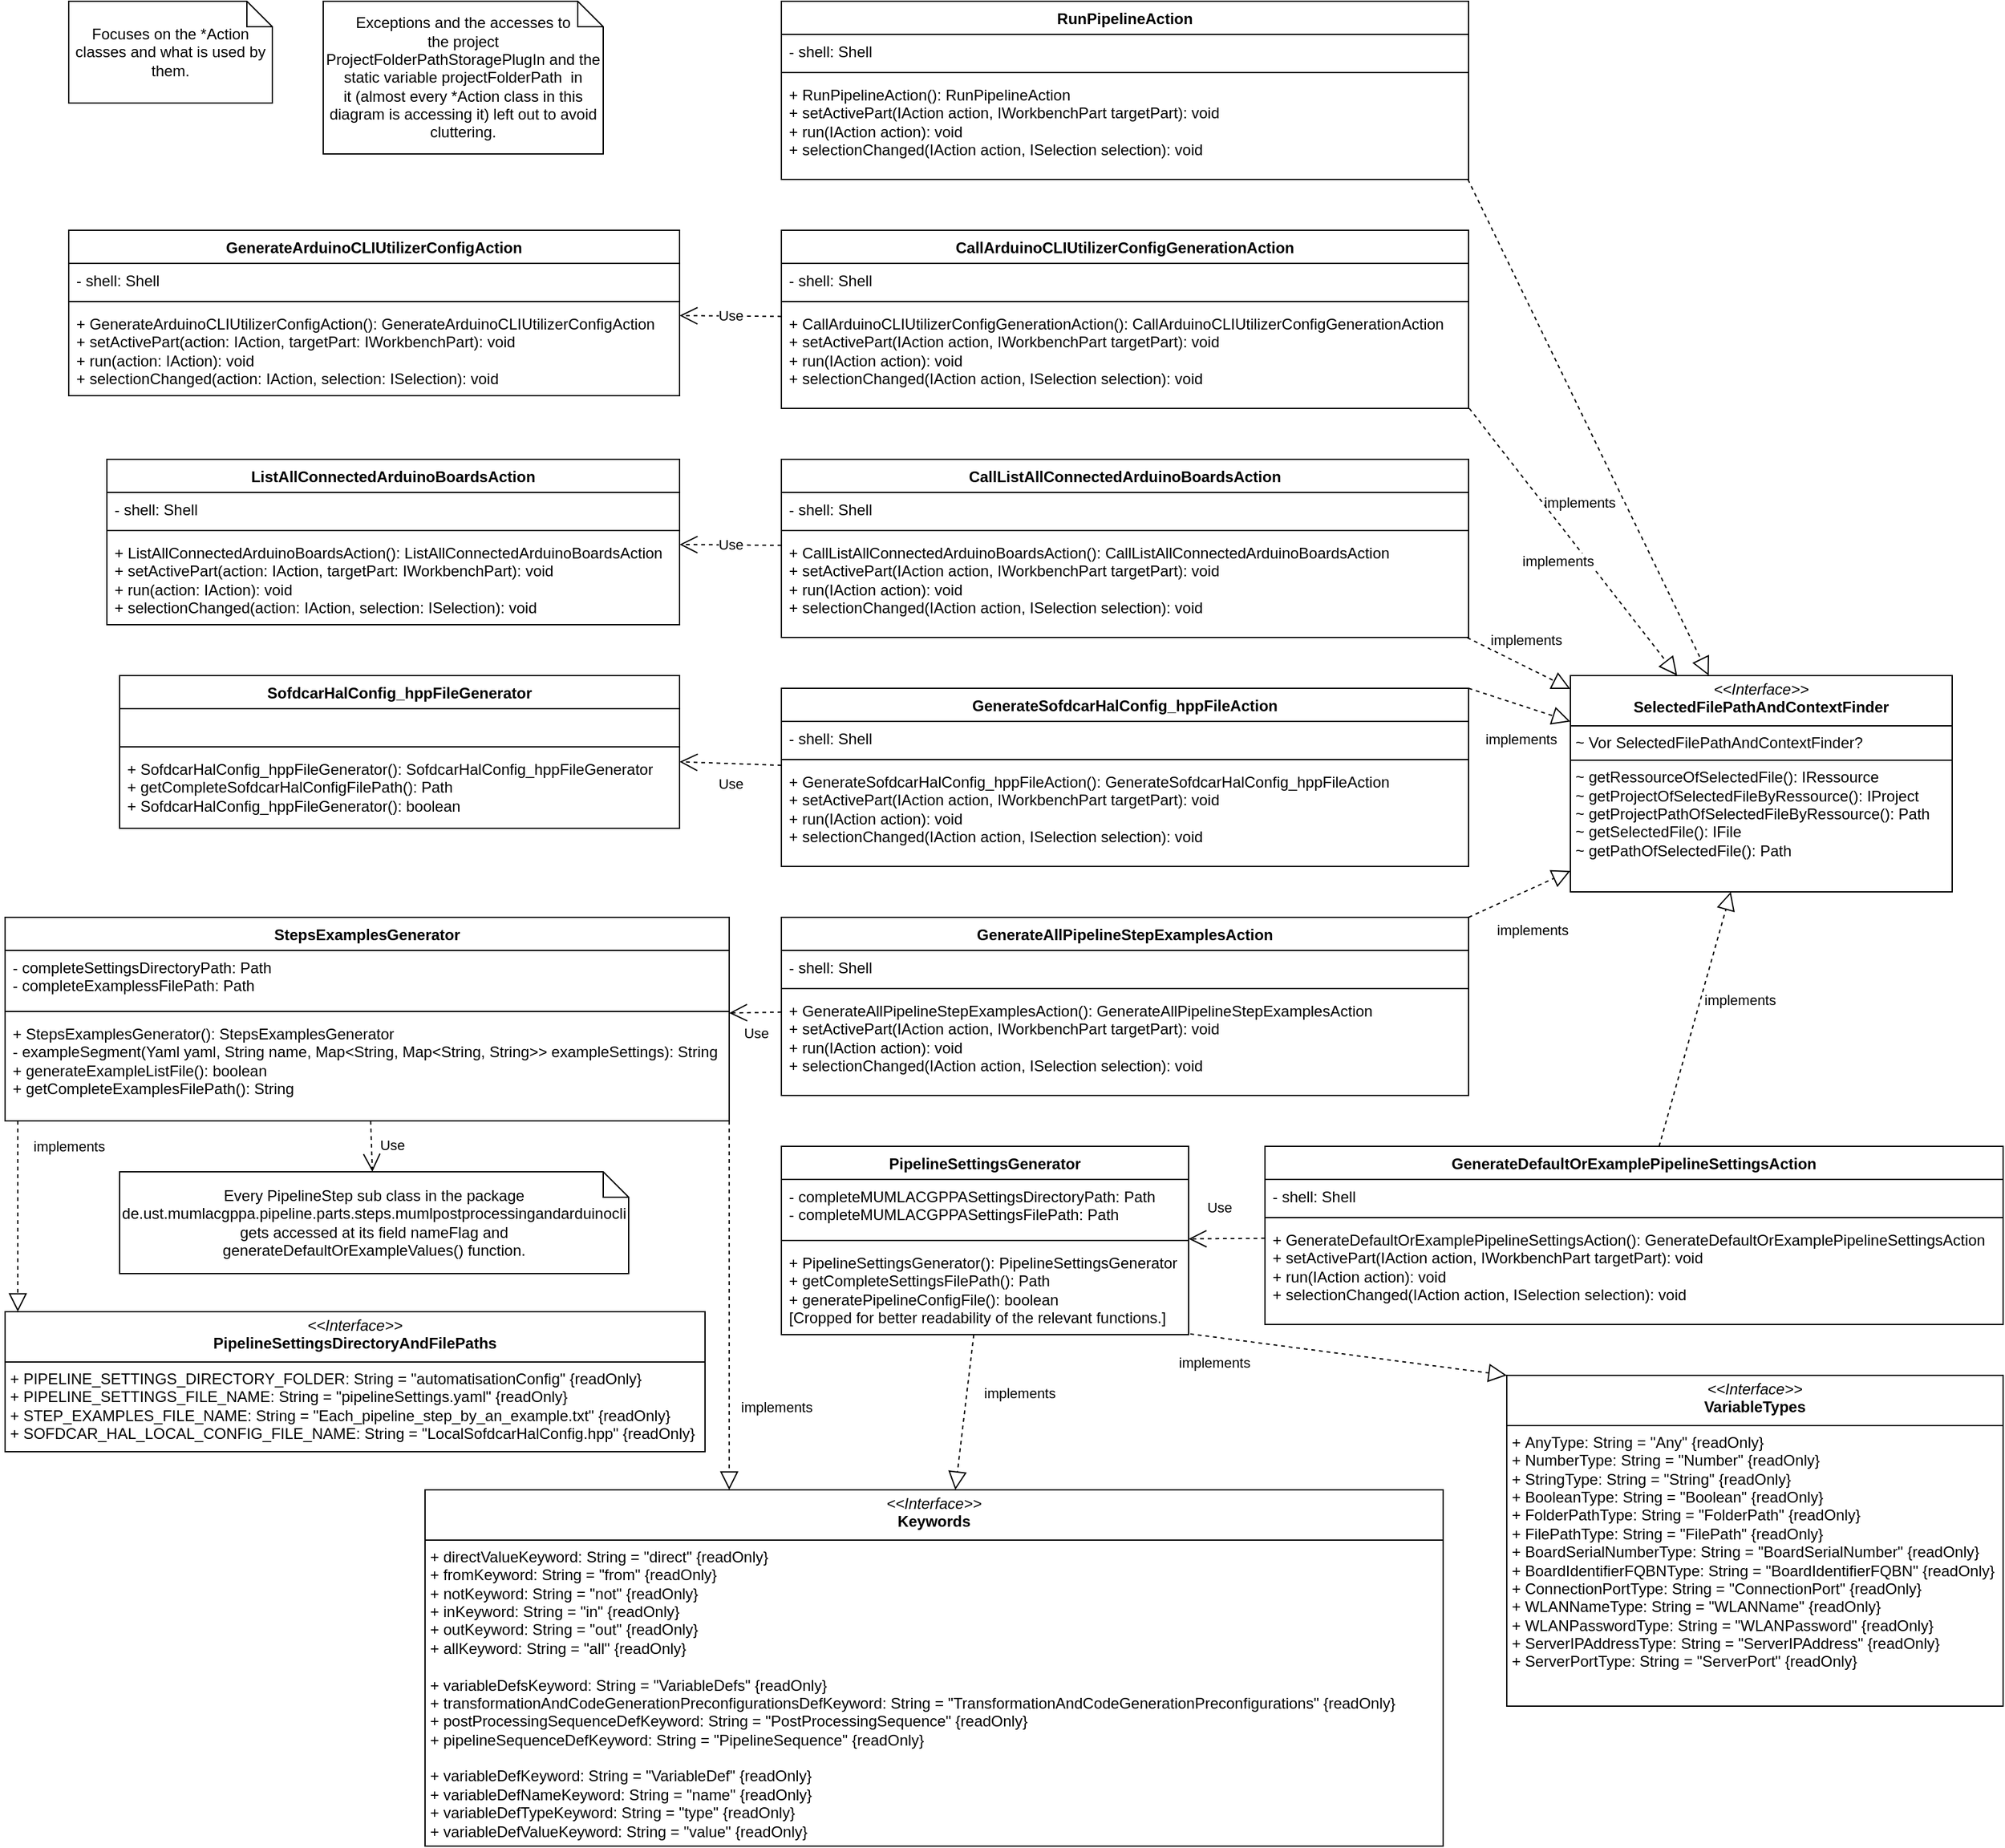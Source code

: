 <mxfile version="24.2.5" type="device">
  <diagram name="Page-1" id="c4acf3e9-155e-7222-9cf6-157b1a14988f">
    <mxGraphModel dx="2731" dy="1756" grid="1" gridSize="10" guides="1" tooltips="1" connect="1" arrows="1" fold="1" page="1" pageScale="1" pageWidth="1169" pageHeight="827" background="none" math="0" shadow="0">
      <root>
        <mxCell id="0" />
        <mxCell id="1" parent="0" />
        <mxCell id="RJdc7BDFOfBHNQxDKPzy-36" value="&lt;p style=&quot;margin:0px;margin-top:4px;text-align:center;&quot;&gt;&lt;i&gt;&amp;lt;&amp;lt;Interface&amp;gt;&amp;gt;&lt;/i&gt;&lt;br&gt;&lt;b&gt;SelectedFilePathAndContextFinder&lt;/b&gt;&lt;br&gt;&lt;/p&gt;&lt;hr size=&quot;1&quot; style=&quot;border-style:solid;&quot;&gt;&lt;p style=&quot;margin:0px;margin-left:4px;&quot;&gt;~ Vor&amp;nbsp;SelectedFilePathAndContextFinder?&lt;/p&gt;&lt;hr size=&quot;1&quot; style=&quot;border-style:solid;&quot;&gt;&lt;p style=&quot;margin:0px;margin-left:4px;&quot;&gt;~&amp;nbsp;&lt;span style=&quot;background-color: initial;&quot;&gt;getRessourceOfSelectedFile(): IRessource&lt;/span&gt;&lt;/p&gt;&lt;p style=&quot;margin:0px;margin-left:4px;&quot;&gt;&lt;span style=&quot;background-color: initial;&quot;&gt;~&amp;nbsp;&lt;/span&gt;&lt;span style=&quot;background-color: initial;&quot;&gt;getProjectOfSelectedFileByRessource(): IProject&lt;/span&gt;&lt;/p&gt;&lt;p style=&quot;margin:0px;margin-left:4px;&quot;&gt;&lt;span style=&quot;background-color: initial;&quot;&gt;~&amp;nbsp;&lt;/span&gt;&lt;span style=&quot;background-color: initial;&quot;&gt;getProjectPathOfSelectedFileByRessource(): Path&lt;/span&gt;&lt;/p&gt;&lt;p style=&quot;margin:0px;margin-left:4px;&quot;&gt;&lt;span style=&quot;background-color: initial;&quot;&gt;~&amp;nbsp;&lt;/span&gt;&lt;span style=&quot;background-color: initial;&quot;&gt;getSelectedFile(): IFile&lt;/span&gt;&lt;/p&gt;&lt;p style=&quot;margin:0px;margin-left:4px;&quot;&gt;&lt;span style=&quot;background-color: initial;&quot;&gt;~&amp;nbsp;&lt;/span&gt;&lt;span style=&quot;background-color: initial;&quot;&gt;getPathOfSelectedFile(): Path&lt;/span&gt;&lt;/p&gt;" style="verticalAlign=top;align=left;overflow=fill;html=1;whiteSpace=wrap;" parent="1" vertex="1">
          <mxGeometry x="140" y="10" width="300" height="170" as="geometry" />
        </mxCell>
        <mxCell id="RJdc7BDFOfBHNQxDKPzy-37" value="CallArduinoCLIUtilizerConfigGenerationAction" style="swimlane;fontStyle=1;align=center;verticalAlign=top;childLayout=stackLayout;horizontal=1;startSize=26;horizontalStack=0;resizeParent=1;resizeParentMax=0;resizeLast=0;collapsible=1;marginBottom=0;whiteSpace=wrap;html=1;" parent="1" vertex="1">
          <mxGeometry x="-480" y="-340" width="540" height="140" as="geometry" />
        </mxCell>
        <mxCell id="RJdc7BDFOfBHNQxDKPzy-38" value="- shell: Shell" style="text;strokeColor=none;fillColor=none;align=left;verticalAlign=top;spacingLeft=4;spacingRight=4;overflow=hidden;rotatable=0;points=[[0,0.5],[1,0.5]];portConstraint=eastwest;whiteSpace=wrap;html=1;" parent="RJdc7BDFOfBHNQxDKPzy-37" vertex="1">
          <mxGeometry y="26" width="540" height="26" as="geometry" />
        </mxCell>
        <mxCell id="RJdc7BDFOfBHNQxDKPzy-39" value="" style="line;strokeWidth=1;fillColor=none;align=left;verticalAlign=middle;spacingTop=-1;spacingLeft=3;spacingRight=3;rotatable=0;labelPosition=right;points=[];portConstraint=eastwest;strokeColor=inherit;" parent="RJdc7BDFOfBHNQxDKPzy-37" vertex="1">
          <mxGeometry y="52" width="540" height="8" as="geometry" />
        </mxCell>
        <mxCell id="RJdc7BDFOfBHNQxDKPzy-40" value="+ CallArduinoCLIUtilizerConfigGenerationAction(): CallArduinoCLIUtilizerConfigGenerationAction&lt;div&gt;+&amp;nbsp;setActivePart(IAction action, IWorkbenchPart targetPart): void&lt;/div&gt;&lt;div&gt;+&amp;nbsp;run(IAction action): void&lt;/div&gt;&lt;div&gt;+&amp;nbsp;selectionChanged(IAction action, ISelection selection): void&lt;/div&gt;" style="text;strokeColor=none;fillColor=none;align=left;verticalAlign=top;spacingLeft=4;spacingRight=4;overflow=hidden;rotatable=0;points=[[0,0.5],[1,0.5]];portConstraint=eastwest;whiteSpace=wrap;html=1;" parent="RJdc7BDFOfBHNQxDKPzy-37" vertex="1">
          <mxGeometry y="60" width="540" height="80" as="geometry" />
        </mxCell>
        <mxCell id="RJdc7BDFOfBHNQxDKPzy-41" value="CallListAllConnectedArduinoBoardsAction" style="swimlane;fontStyle=1;align=center;verticalAlign=top;childLayout=stackLayout;horizontal=1;startSize=26;horizontalStack=0;resizeParent=1;resizeParentMax=0;resizeLast=0;collapsible=1;marginBottom=0;whiteSpace=wrap;html=1;" parent="1" vertex="1">
          <mxGeometry x="-480" y="-160" width="540" height="140" as="geometry" />
        </mxCell>
        <mxCell id="RJdc7BDFOfBHNQxDKPzy-42" value="- shell: Shell" style="text;strokeColor=none;fillColor=none;align=left;verticalAlign=top;spacingLeft=4;spacingRight=4;overflow=hidden;rotatable=0;points=[[0,0.5],[1,0.5]];portConstraint=eastwest;whiteSpace=wrap;html=1;" parent="RJdc7BDFOfBHNQxDKPzy-41" vertex="1">
          <mxGeometry y="26" width="540" height="26" as="geometry" />
        </mxCell>
        <mxCell id="RJdc7BDFOfBHNQxDKPzy-43" value="" style="line;strokeWidth=1;fillColor=none;align=left;verticalAlign=middle;spacingTop=-1;spacingLeft=3;spacingRight=3;rotatable=0;labelPosition=right;points=[];portConstraint=eastwest;strokeColor=inherit;" parent="RJdc7BDFOfBHNQxDKPzy-41" vertex="1">
          <mxGeometry y="52" width="540" height="8" as="geometry" />
        </mxCell>
        <mxCell id="RJdc7BDFOfBHNQxDKPzy-44" value="+ CallListAllConnectedArduinoBoardsAction(): CallListAllConnectedArduinoBoardsAction&lt;div&gt;+&amp;nbsp;setActivePart(IAction action, IWorkbenchPart targetPart): void&lt;/div&gt;&lt;div&gt;+&amp;nbsp;run(IAction action): void&lt;/div&gt;&lt;div&gt;+&amp;nbsp;selectionChanged(IAction action, ISelection selection): void&lt;/div&gt;" style="text;strokeColor=none;fillColor=none;align=left;verticalAlign=top;spacingLeft=4;spacingRight=4;overflow=hidden;rotatable=0;points=[[0,0.5],[1,0.5]];portConstraint=eastwest;whiteSpace=wrap;html=1;" parent="RJdc7BDFOfBHNQxDKPzy-41" vertex="1">
          <mxGeometry y="60" width="540" height="80" as="geometry" />
        </mxCell>
        <mxCell id="RJdc7BDFOfBHNQxDKPzy-45" value="GenerateAllPipelineStepExamplesAction" style="swimlane;fontStyle=1;align=center;verticalAlign=top;childLayout=stackLayout;horizontal=1;startSize=26;horizontalStack=0;resizeParent=1;resizeParentMax=0;resizeLast=0;collapsible=1;marginBottom=0;whiteSpace=wrap;html=1;" parent="1" vertex="1">
          <mxGeometry x="-480" y="200" width="540" height="140" as="geometry" />
        </mxCell>
        <mxCell id="RJdc7BDFOfBHNQxDKPzy-46" value="- shell: Shell" style="text;strokeColor=none;fillColor=none;align=left;verticalAlign=top;spacingLeft=4;spacingRight=4;overflow=hidden;rotatable=0;points=[[0,0.5],[1,0.5]];portConstraint=eastwest;whiteSpace=wrap;html=1;" parent="RJdc7BDFOfBHNQxDKPzy-45" vertex="1">
          <mxGeometry y="26" width="540" height="26" as="geometry" />
        </mxCell>
        <mxCell id="RJdc7BDFOfBHNQxDKPzy-47" value="" style="line;strokeWidth=1;fillColor=none;align=left;verticalAlign=middle;spacingTop=-1;spacingLeft=3;spacingRight=3;rotatable=0;labelPosition=right;points=[];portConstraint=eastwest;strokeColor=inherit;" parent="RJdc7BDFOfBHNQxDKPzy-45" vertex="1">
          <mxGeometry y="52" width="540" height="8" as="geometry" />
        </mxCell>
        <mxCell id="RJdc7BDFOfBHNQxDKPzy-48" value="+ GenerateAllPipelineStepExamplesAction(): GenerateAllPipelineStepExamplesAction&lt;div&gt;+&amp;nbsp;setActivePart(IAction action, IWorkbenchPart targetPart): void&lt;/div&gt;&lt;div&gt;+&amp;nbsp;run(IAction action): void&lt;/div&gt;&lt;div&gt;+&amp;nbsp;selectionChanged(IAction action, ISelection selection): void&lt;/div&gt;" style="text;strokeColor=none;fillColor=none;align=left;verticalAlign=top;spacingLeft=4;spacingRight=4;overflow=hidden;rotatable=0;points=[[0,0.5],[1,0.5]];portConstraint=eastwest;whiteSpace=wrap;html=1;" parent="RJdc7BDFOfBHNQxDKPzy-45" vertex="1">
          <mxGeometry y="60" width="540" height="80" as="geometry" />
        </mxCell>
        <mxCell id="RJdc7BDFOfBHNQxDKPzy-49" value="GenerateDefaultOrExamplePipelineSettingsAction" style="swimlane;fontStyle=1;align=center;verticalAlign=top;childLayout=stackLayout;horizontal=1;startSize=26;horizontalStack=0;resizeParent=1;resizeParentMax=0;resizeLast=0;collapsible=1;marginBottom=0;whiteSpace=wrap;html=1;" parent="1" vertex="1">
          <mxGeometry x="-100" y="380" width="580" height="140" as="geometry" />
        </mxCell>
        <mxCell id="RJdc7BDFOfBHNQxDKPzy-50" value="- shell: Shell" style="text;strokeColor=none;fillColor=none;align=left;verticalAlign=top;spacingLeft=4;spacingRight=4;overflow=hidden;rotatable=0;points=[[0,0.5],[1,0.5]];portConstraint=eastwest;whiteSpace=wrap;html=1;" parent="RJdc7BDFOfBHNQxDKPzy-49" vertex="1">
          <mxGeometry y="26" width="580" height="26" as="geometry" />
        </mxCell>
        <mxCell id="RJdc7BDFOfBHNQxDKPzy-51" value="" style="line;strokeWidth=1;fillColor=none;align=left;verticalAlign=middle;spacingTop=-1;spacingLeft=3;spacingRight=3;rotatable=0;labelPosition=right;points=[];portConstraint=eastwest;strokeColor=inherit;" parent="RJdc7BDFOfBHNQxDKPzy-49" vertex="1">
          <mxGeometry y="52" width="580" height="8" as="geometry" />
        </mxCell>
        <mxCell id="RJdc7BDFOfBHNQxDKPzy-52" value="+ GenerateDefaultOrExamplePipelineSettingsAction(): GenerateDefaultOrExamplePipelineSettingsAction&lt;div&gt;+&amp;nbsp;setActivePart(IAction action, IWorkbenchPart targetPart): void&lt;/div&gt;&lt;div&gt;+&amp;nbsp;run(IAction action): void&lt;/div&gt;&lt;div&gt;+&amp;nbsp;selectionChanged(IAction action, ISelection selection): void&lt;/div&gt;" style="text;strokeColor=none;fillColor=none;align=left;verticalAlign=top;spacingLeft=4;spacingRight=4;overflow=hidden;rotatable=0;points=[[0,0.5],[1,0.5]];portConstraint=eastwest;whiteSpace=wrap;html=1;" parent="RJdc7BDFOfBHNQxDKPzy-49" vertex="1">
          <mxGeometry y="60" width="580" height="80" as="geometry" />
        </mxCell>
        <mxCell id="RJdc7BDFOfBHNQxDKPzy-53" value="RunPipelineAction" style="swimlane;fontStyle=1;align=center;verticalAlign=top;childLayout=stackLayout;horizontal=1;startSize=26;horizontalStack=0;resizeParent=1;resizeParentMax=0;resizeLast=0;collapsible=1;marginBottom=0;whiteSpace=wrap;html=1;" parent="1" vertex="1">
          <mxGeometry x="-480" y="-520" width="540" height="140" as="geometry" />
        </mxCell>
        <mxCell id="RJdc7BDFOfBHNQxDKPzy-54" value="- shell: Shell" style="text;strokeColor=none;fillColor=none;align=left;verticalAlign=top;spacingLeft=4;spacingRight=4;overflow=hidden;rotatable=0;points=[[0,0.5],[1,0.5]];portConstraint=eastwest;whiteSpace=wrap;html=1;" parent="RJdc7BDFOfBHNQxDKPzy-53" vertex="1">
          <mxGeometry y="26" width="540" height="26" as="geometry" />
        </mxCell>
        <mxCell id="RJdc7BDFOfBHNQxDKPzy-55" value="" style="line;strokeWidth=1;fillColor=none;align=left;verticalAlign=middle;spacingTop=-1;spacingLeft=3;spacingRight=3;rotatable=0;labelPosition=right;points=[];portConstraint=eastwest;strokeColor=inherit;" parent="RJdc7BDFOfBHNQxDKPzy-53" vertex="1">
          <mxGeometry y="52" width="540" height="8" as="geometry" />
        </mxCell>
        <mxCell id="RJdc7BDFOfBHNQxDKPzy-56" value="+ RunPipelineAction(): RunPipelineAction&lt;div&gt;+&amp;nbsp;setActivePart(IAction action, IWorkbenchPart targetPart): void&lt;/div&gt;&lt;div&gt;+&amp;nbsp;run(IAction action): void&lt;/div&gt;&lt;div&gt;+&amp;nbsp;selectionChanged(IAction action, ISelection selection): void&lt;/div&gt;" style="text;strokeColor=none;fillColor=none;align=left;verticalAlign=top;spacingLeft=4;spacingRight=4;overflow=hidden;rotatable=0;points=[[0,0.5],[1,0.5]];portConstraint=eastwest;whiteSpace=wrap;html=1;" parent="RJdc7BDFOfBHNQxDKPzy-53" vertex="1">
          <mxGeometry y="60" width="540" height="80" as="geometry" />
        </mxCell>
        <mxCell id="RJdc7BDFOfBHNQxDKPzy-58" value="implements" style="endArrow=block;dashed=1;endFill=0;endSize=12;html=1;rounded=0;verticalAlign=middle;exitX=0.999;exitY=1;exitDx=0;exitDy=0;exitPerimeter=0;" parent="1" source="RJdc7BDFOfBHNQxDKPzy-56" target="RJdc7BDFOfBHNQxDKPzy-36" edge="1">
          <mxGeometry x="0.231" y="-31" width="160" relative="1" as="geometry">
            <mxPoint x="760" as="sourcePoint" />
            <mxPoint x="790" y="-30" as="targetPoint" />
            <mxPoint x="-1" as="offset" />
          </mxGeometry>
        </mxCell>
        <mxCell id="RJdc7BDFOfBHNQxDKPzy-59" value="implements" style="endArrow=block;dashed=1;endFill=0;endSize=12;html=1;rounded=0;verticalAlign=middle;exitX=1.001;exitY=1;exitDx=0;exitDy=0;exitPerimeter=0;" parent="1" source="RJdc7BDFOfBHNQxDKPzy-40" target="RJdc7BDFOfBHNQxDKPzy-36" edge="1">
          <mxGeometry x="0.031" y="-19" width="160" relative="1" as="geometry">
            <mxPoint x="25" y="-370" as="sourcePoint" />
            <mxPoint x="260" y="-294" as="targetPoint" />
            <mxPoint as="offset" />
          </mxGeometry>
        </mxCell>
        <mxCell id="RJdc7BDFOfBHNQxDKPzy-60" value="implements" style="endArrow=block;dashed=1;endFill=0;endSize=12;html=1;rounded=0;verticalAlign=middle;exitX=0.998;exitY=1.002;exitDx=0;exitDy=0;exitPerimeter=0;" parent="1" source="RJdc7BDFOfBHNQxDKPzy-44" target="RJdc7BDFOfBHNQxDKPzy-36" edge="1">
          <mxGeometry x="-0.087" y="19" width="160" relative="1" as="geometry">
            <mxPoint x="50" y="-150" as="sourcePoint" />
            <mxPoint x="270" y="-284" as="targetPoint" />
            <mxPoint as="offset" />
          </mxGeometry>
        </mxCell>
        <mxCell id="RJdc7BDFOfBHNQxDKPzy-61" value="implements" style="endArrow=block;dashed=1;endFill=0;endSize=12;html=1;rounded=0;verticalAlign=middle;exitX=1;exitY=0;exitDx=0;exitDy=0;" parent="1" source="RJdc7BDFOfBHNQxDKPzy-45" target="RJdc7BDFOfBHNQxDKPzy-36" edge="1">
          <mxGeometry x="-0.06" y="-30" width="160" relative="1" as="geometry">
            <mxPoint x="45" y="-350" as="sourcePoint" />
            <mxPoint x="280" y="-274" as="targetPoint" />
            <mxPoint as="offset" />
          </mxGeometry>
        </mxCell>
        <mxCell id="RJdc7BDFOfBHNQxDKPzy-62" value="implements" style="endArrow=block;dashed=1;endFill=0;endSize=12;html=1;rounded=0;verticalAlign=middle;" parent="1" source="RJdc7BDFOfBHNQxDKPzy-49" target="RJdc7BDFOfBHNQxDKPzy-36" edge="1">
          <mxGeometry x="0.231" y="-31" width="160" relative="1" as="geometry">
            <mxPoint x="55" y="-340" as="sourcePoint" />
            <mxPoint x="290" y="-264" as="targetPoint" />
            <mxPoint x="-1" as="offset" />
          </mxGeometry>
        </mxCell>
        <mxCell id="RJdc7BDFOfBHNQxDKPzy-63" value="GenerateArduinoCLIUtilizerConfigAction" style="swimlane;fontStyle=1;align=center;verticalAlign=top;childLayout=stackLayout;horizontal=1;startSize=26;horizontalStack=0;resizeParent=1;resizeParentMax=0;resizeLast=0;collapsible=1;marginBottom=0;whiteSpace=wrap;html=1;" parent="1" vertex="1">
          <mxGeometry x="-1040" y="-340" width="480" height="130" as="geometry" />
        </mxCell>
        <mxCell id="RJdc7BDFOfBHNQxDKPzy-64" value="- shell: Shell" style="text;strokeColor=none;fillColor=none;align=left;verticalAlign=top;spacingLeft=4;spacingRight=4;overflow=hidden;rotatable=0;points=[[0,0.5],[1,0.5]];portConstraint=eastwest;whiteSpace=wrap;html=1;" parent="RJdc7BDFOfBHNQxDKPzy-63" vertex="1">
          <mxGeometry y="26" width="480" height="26" as="geometry" />
        </mxCell>
        <mxCell id="RJdc7BDFOfBHNQxDKPzy-65" value="" style="line;strokeWidth=1;fillColor=none;align=left;verticalAlign=middle;spacingTop=-1;spacingLeft=3;spacingRight=3;rotatable=0;labelPosition=right;points=[];portConstraint=eastwest;strokeColor=inherit;" parent="RJdc7BDFOfBHNQxDKPzy-63" vertex="1">
          <mxGeometry y="52" width="480" height="8" as="geometry" />
        </mxCell>
        <mxCell id="RJdc7BDFOfBHNQxDKPzy-66" value="+ GenerateArduinoCLIUtilizerConfigAction():&amp;nbsp;GenerateArduinoCLIUtilizerConfigAction&lt;div&gt;+&amp;nbsp;setActivePart(action:&amp;nbsp;&lt;span style=&quot;background-color: initial;&quot;&gt;IAction&lt;/span&gt;&lt;span style=&quot;background-color: initial;&quot;&gt;, targetPart:&amp;nbsp;&lt;/span&gt;&lt;span style=&quot;background-color: initial;&quot;&gt;IWorkbenchPart&lt;/span&gt;&lt;span style=&quot;background-color: initial;&quot;&gt;): void&lt;/span&gt;&lt;/div&gt;&lt;div&gt;+ run(action:&amp;nbsp;&lt;span style=&quot;background-color: initial;&quot;&gt;IAction&lt;/span&gt;&lt;span style=&quot;background-color: initial;&quot;&gt;): void&lt;/span&gt;&lt;/div&gt;&lt;div&gt;+&amp;nbsp;selectionChanged(action:&amp;nbsp;&lt;span style=&quot;background-color: initial;&quot;&gt;IAction&lt;/span&gt;&lt;span style=&quot;background-color: initial;&quot;&gt;, selection:&amp;nbsp;&lt;/span&gt;&lt;span style=&quot;background-color: initial;&quot;&gt;ISelection&lt;/span&gt;&lt;span style=&quot;background-color: initial;&quot;&gt;): void&lt;/span&gt;&lt;/div&gt;" style="text;strokeColor=none;fillColor=none;align=left;verticalAlign=top;spacingLeft=4;spacingRight=4;overflow=hidden;rotatable=0;points=[[0,0.5],[1,0.5]];portConstraint=eastwest;whiteSpace=wrap;html=1;" parent="RJdc7BDFOfBHNQxDKPzy-63" vertex="1">
          <mxGeometry y="60" width="480" height="70" as="geometry" />
        </mxCell>
        <mxCell id="RJdc7BDFOfBHNQxDKPzy-67" value="ListAllConnectedArduinoBoardsAction" style="swimlane;fontStyle=1;align=center;verticalAlign=top;childLayout=stackLayout;horizontal=1;startSize=26;horizontalStack=0;resizeParent=1;resizeParentMax=0;resizeLast=0;collapsible=1;marginBottom=0;whiteSpace=wrap;html=1;" parent="1" vertex="1">
          <mxGeometry x="-1010" y="-160" width="450" height="130" as="geometry" />
        </mxCell>
        <mxCell id="RJdc7BDFOfBHNQxDKPzy-68" value="- shell: Shell" style="text;strokeColor=none;fillColor=none;align=left;verticalAlign=top;spacingLeft=4;spacingRight=4;overflow=hidden;rotatable=0;points=[[0,0.5],[1,0.5]];portConstraint=eastwest;whiteSpace=wrap;html=1;" parent="RJdc7BDFOfBHNQxDKPzy-67" vertex="1">
          <mxGeometry y="26" width="450" height="26" as="geometry" />
        </mxCell>
        <mxCell id="RJdc7BDFOfBHNQxDKPzy-69" value="" style="line;strokeWidth=1;fillColor=none;align=left;verticalAlign=middle;spacingTop=-1;spacingLeft=3;spacingRight=3;rotatable=0;labelPosition=right;points=[];portConstraint=eastwest;strokeColor=inherit;" parent="RJdc7BDFOfBHNQxDKPzy-67" vertex="1">
          <mxGeometry y="52" width="450" height="8" as="geometry" />
        </mxCell>
        <mxCell id="RJdc7BDFOfBHNQxDKPzy-70" value="+ ListAllConnectedArduinoBoardsAction():&amp;nbsp;ListAllConnectedArduinoBoardsAction&lt;div&gt;&lt;div&gt;+&amp;nbsp;setActivePart(action:&amp;nbsp;&lt;span style=&quot;background-color: initial;&quot;&gt;IAction&lt;/span&gt;&lt;span style=&quot;background-color: initial;&quot;&gt;, targetPart:&amp;nbsp;&lt;/span&gt;&lt;span style=&quot;background-color: initial;&quot;&gt;IWorkbenchPart&lt;/span&gt;&lt;span style=&quot;background-color: initial;&quot;&gt;): void&lt;/span&gt;&lt;/div&gt;&lt;div&gt;+ run(action:&amp;nbsp;&lt;span style=&quot;background-color: initial;&quot;&gt;IAction&lt;/span&gt;&lt;span style=&quot;background-color: initial;&quot;&gt;): void&lt;/span&gt;&lt;/div&gt;&lt;div&gt;+&amp;nbsp;selectionChanged(action:&amp;nbsp;&lt;span style=&quot;background-color: initial;&quot;&gt;IAction&lt;/span&gt;&lt;span style=&quot;background-color: initial;&quot;&gt;, selection:&amp;nbsp;&lt;/span&gt;&lt;span style=&quot;background-color: initial;&quot;&gt;ISelection&lt;/span&gt;&lt;span style=&quot;background-color: initial;&quot;&gt;): void&lt;/span&gt;&lt;/div&gt;&lt;/div&gt;" style="text;strokeColor=none;fillColor=none;align=left;verticalAlign=top;spacingLeft=4;spacingRight=4;overflow=hidden;rotatable=0;points=[[0,0.5],[1,0.5]];portConstraint=eastwest;whiteSpace=wrap;html=1;" parent="RJdc7BDFOfBHNQxDKPzy-67" vertex="1">
          <mxGeometry y="60" width="450" height="70" as="geometry" />
        </mxCell>
        <mxCell id="RJdc7BDFOfBHNQxDKPzy-71" value="Use" style="endArrow=open;endSize=12;dashed=1;html=1;rounded=0;" parent="1" source="RJdc7BDFOfBHNQxDKPzy-37" target="RJdc7BDFOfBHNQxDKPzy-63" edge="1">
          <mxGeometry width="160" relative="1" as="geometry">
            <mxPoint x="-450" y="-220" as="sourcePoint" />
            <mxPoint x="-290" y="-220" as="targetPoint" />
          </mxGeometry>
        </mxCell>
        <mxCell id="RJdc7BDFOfBHNQxDKPzy-72" value="Use" style="endArrow=open;endSize=12;dashed=1;html=1;rounded=0;" parent="1" source="RJdc7BDFOfBHNQxDKPzy-41" target="RJdc7BDFOfBHNQxDKPzy-67" edge="1">
          <mxGeometry width="160" relative="1" as="geometry">
            <mxPoint x="-470" y="-262" as="sourcePoint" />
            <mxPoint x="-550" y="-263" as="targetPoint" />
          </mxGeometry>
        </mxCell>
        <mxCell id="RJdc7BDFOfBHNQxDKPzy-73" value="PipelineSettingsGenerator" style="swimlane;fontStyle=1;align=center;verticalAlign=top;childLayout=stackLayout;horizontal=1;startSize=26;horizontalStack=0;resizeParent=1;resizeParentMax=0;resizeLast=0;collapsible=1;marginBottom=0;whiteSpace=wrap;html=1;" parent="1" vertex="1">
          <mxGeometry x="-480" y="380" width="320" height="148" as="geometry" />
        </mxCell>
        <mxCell id="RJdc7BDFOfBHNQxDKPzy-74" value="-&amp;nbsp;completeMUMLACGPPASettingsDirectoryPath: Path&lt;div&gt;-&amp;nbsp;completeMUMLACGPPASettingsFilePath: Path&lt;/div&gt;" style="text;strokeColor=none;fillColor=none;align=left;verticalAlign=top;spacingLeft=4;spacingRight=4;overflow=hidden;rotatable=0;points=[[0,0.5],[1,0.5]];portConstraint=eastwest;whiteSpace=wrap;html=1;" parent="RJdc7BDFOfBHNQxDKPzy-73" vertex="1">
          <mxGeometry y="26" width="320" height="44" as="geometry" />
        </mxCell>
        <mxCell id="RJdc7BDFOfBHNQxDKPzy-75" value="" style="line;strokeWidth=1;fillColor=none;align=left;verticalAlign=middle;spacingTop=-1;spacingLeft=3;spacingRight=3;rotatable=0;labelPosition=right;points=[];portConstraint=eastwest;strokeColor=inherit;" parent="RJdc7BDFOfBHNQxDKPzy-73" vertex="1">
          <mxGeometry y="70" width="320" height="8" as="geometry" />
        </mxCell>
        <mxCell id="RJdc7BDFOfBHNQxDKPzy-76" value="+ PipelineSettingsGenerator():&amp;nbsp;PipelineSettingsGenerator&lt;div&gt;+&amp;nbsp;getCompleteSettingsFilePath(): Path&lt;/div&gt;&lt;div&gt;+ generatePipelineConfigFile(): boolean&lt;br&gt;&lt;/div&gt;&lt;div&gt;[Cropped for better readability of the relevant functions.]&lt;/div&gt;" style="text;strokeColor=none;fillColor=none;align=left;verticalAlign=top;spacingLeft=4;spacingRight=4;overflow=hidden;rotatable=0;points=[[0,0.5],[1,0.5]];portConstraint=eastwest;whiteSpace=wrap;html=1;" parent="RJdc7BDFOfBHNQxDKPzy-73" vertex="1">
          <mxGeometry y="78" width="320" height="70" as="geometry" />
        </mxCell>
        <mxCell id="RJdc7BDFOfBHNQxDKPzy-77" value="Use" style="endArrow=open;endSize=12;dashed=1;html=1;rounded=0;" parent="1" source="RJdc7BDFOfBHNQxDKPzy-49" target="RJdc7BDFOfBHNQxDKPzy-73" edge="1">
          <mxGeometry x="0.201" y="-25" width="160" relative="1" as="geometry">
            <mxPoint x="-260" y="360" as="sourcePoint" />
            <mxPoint x="-100" y="360" as="targetPoint" />
            <mxPoint as="offset" />
          </mxGeometry>
        </mxCell>
        <mxCell id="RJdc7BDFOfBHNQxDKPzy-78" value="Use" style="endArrow=open;endSize=12;dashed=1;html=1;rounded=0;" parent="1" source="OLEBrkIy9l8B6peo9fKU-3" target="RJdc7BDFOfBHNQxDKPzy-79" edge="1">
          <mxGeometry x="-0.02" y="16" width="160" relative="1" as="geometry">
            <mxPoint x="-1090" y="280" as="sourcePoint" />
            <mxPoint x="-490" y="310" as="targetPoint" />
            <mxPoint as="offset" />
          </mxGeometry>
        </mxCell>
        <mxCell id="RJdc7BDFOfBHNQxDKPzy-79" value="Every PipelineStep sub class in the package&lt;br&gt;de.ust.mumlacgppa.pipeline.parts.steps.mumlpostprocessingandarduinocli&lt;div&gt;gets accessed at its field&amp;nbsp;nameFlag and&lt;br&gt;generateDefaultOrExampleValues() function.&lt;/div&gt;" style="shape=note;size=20;whiteSpace=wrap;html=1;" parent="1" vertex="1">
          <mxGeometry x="-1000" y="400" width="400" height="80" as="geometry" />
        </mxCell>
        <mxCell id="RJdc7BDFOfBHNQxDKPzy-82" value="Focuses on the *Action classes and what is used by them." style="shape=note;size=20;whiteSpace=wrap;html=1;" parent="1" vertex="1">
          <mxGeometry x="-1040" y="-520" width="160" height="80" as="geometry" />
        </mxCell>
        <mxCell id="RJdc7BDFOfBHNQxDKPzy-83" value="Exceptions and the accesses&amp;nbsp;&lt;span style=&quot;background-color: initial;&quot;&gt;to&lt;/span&gt;&lt;div&gt;&lt;span style=&quot;background-color: initial;&quot;&gt;the project&lt;/span&gt;&lt;div&gt;ProjectFolderPathStoragePlugIn and the static variable projectFolderPath&amp;nbsp; in it&amp;nbsp;&lt;span style=&quot;background-color: initial;&quot;&gt;(almost every *Action class in this diagram is accessing it)&lt;/span&gt;&lt;span style=&quot;background-color: initial;&quot;&gt;&amp;nbsp;left out&amp;nbsp;&lt;/span&gt;&lt;span style=&quot;background-color: initial;&quot;&gt;to avoid cluttering.&lt;/span&gt;&lt;/div&gt;&lt;/div&gt;" style="shape=note;size=20;whiteSpace=wrap;html=1;" parent="1" vertex="1">
          <mxGeometry x="-840" y="-520" width="220" height="120" as="geometry" />
        </mxCell>
        <mxCell id="QogKebN4xCBcVfhZPnNA-5" value="GenerateSofdcarHalConfig_hppFileAction" style="swimlane;fontStyle=1;align=center;verticalAlign=top;childLayout=stackLayout;horizontal=1;startSize=26;horizontalStack=0;resizeParent=1;resizeParentMax=0;resizeLast=0;collapsible=1;marginBottom=0;whiteSpace=wrap;html=1;" parent="1" vertex="1">
          <mxGeometry x="-480" y="20" width="540" height="140" as="geometry" />
        </mxCell>
        <mxCell id="QogKebN4xCBcVfhZPnNA-6" value="- shell: Shell" style="text;strokeColor=none;fillColor=none;align=left;verticalAlign=top;spacingLeft=4;spacingRight=4;overflow=hidden;rotatable=0;points=[[0,0.5],[1,0.5]];portConstraint=eastwest;whiteSpace=wrap;html=1;" parent="QogKebN4xCBcVfhZPnNA-5" vertex="1">
          <mxGeometry y="26" width="540" height="26" as="geometry" />
        </mxCell>
        <mxCell id="QogKebN4xCBcVfhZPnNA-7" value="" style="line;strokeWidth=1;fillColor=none;align=left;verticalAlign=middle;spacingTop=-1;spacingLeft=3;spacingRight=3;rotatable=0;labelPosition=right;points=[];portConstraint=eastwest;strokeColor=inherit;" parent="QogKebN4xCBcVfhZPnNA-5" vertex="1">
          <mxGeometry y="52" width="540" height="8" as="geometry" />
        </mxCell>
        <mxCell id="QogKebN4xCBcVfhZPnNA-8" value="+ GenerateSofdcarHalConfig_hppFileAction(): GenerateSofdcarHalConfig_hppFileAction&lt;div&gt;+&amp;nbsp;setActivePart(IAction action, IWorkbenchPart targetPart): void&lt;/div&gt;&lt;div&gt;+&amp;nbsp;run(IAction action): void&lt;/div&gt;&lt;div&gt;+&amp;nbsp;selectionChanged(IAction action, ISelection selection): void&lt;/div&gt;" style="text;strokeColor=none;fillColor=none;align=left;verticalAlign=top;spacingLeft=4;spacingRight=4;overflow=hidden;rotatable=0;points=[[0,0.5],[1,0.5]];portConstraint=eastwest;whiteSpace=wrap;html=1;" parent="QogKebN4xCBcVfhZPnNA-5" vertex="1">
          <mxGeometry y="60" width="540" height="80" as="geometry" />
        </mxCell>
        <mxCell id="QogKebN4xCBcVfhZPnNA-11" value="SofdcarHalConfig_hppFileGenerator" style="swimlane;fontStyle=1;align=center;verticalAlign=top;childLayout=stackLayout;horizontal=1;startSize=26;horizontalStack=0;resizeParent=1;resizeParentMax=0;resizeLast=0;collapsible=1;marginBottom=0;whiteSpace=wrap;html=1;" parent="1" vertex="1">
          <mxGeometry x="-1000" y="10" width="440" height="120" as="geometry" />
        </mxCell>
        <mxCell id="QogKebN4xCBcVfhZPnNA-12" value="&amp;nbsp;" style="text;strokeColor=none;fillColor=none;align=left;verticalAlign=top;spacingLeft=4;spacingRight=4;overflow=hidden;rotatable=0;points=[[0,0.5],[1,0.5]];portConstraint=eastwest;whiteSpace=wrap;html=1;" parent="QogKebN4xCBcVfhZPnNA-11" vertex="1">
          <mxGeometry y="26" width="440" height="26" as="geometry" />
        </mxCell>
        <mxCell id="QogKebN4xCBcVfhZPnNA-13" value="" style="line;strokeWidth=1;fillColor=none;align=left;verticalAlign=middle;spacingTop=-1;spacingLeft=3;spacingRight=3;rotatable=0;labelPosition=right;points=[];portConstraint=eastwest;strokeColor=inherit;" parent="QogKebN4xCBcVfhZPnNA-11" vertex="1">
          <mxGeometry y="52" width="440" height="8" as="geometry" />
        </mxCell>
        <mxCell id="QogKebN4xCBcVfhZPnNA-14" value="+ SofdcarHalConfig_hppFileGenerator():&amp;nbsp;SofdcarHalConfig_hppFileGenerator&lt;div&gt;+&amp;nbsp;getCompleteSofdcarHalConfigFilePath(): Path&lt;/div&gt;&lt;div&gt;+ SofdcarHalConfig_hppFileGenerator(): boolean&lt;br&gt;&lt;/div&gt;" style="text;strokeColor=none;fillColor=none;align=left;verticalAlign=top;spacingLeft=4;spacingRight=4;overflow=hidden;rotatable=0;points=[[0,0.5],[1,0.5]];portConstraint=eastwest;whiteSpace=wrap;html=1;" parent="QogKebN4xCBcVfhZPnNA-11" vertex="1">
          <mxGeometry y="60" width="440" height="60" as="geometry" />
        </mxCell>
        <mxCell id="QogKebN4xCBcVfhZPnNA-15" value="Use" style="endArrow=open;endSize=12;dashed=1;html=1;rounded=0;" parent="1" source="QogKebN4xCBcVfhZPnNA-5" target="QogKebN4xCBcVfhZPnNA-11" edge="1">
          <mxGeometry x="-0.02" y="16" width="160" relative="1" as="geometry">
            <mxPoint x="-570" y="350" as="sourcePoint" />
            <mxPoint x="-550" y="88" as="targetPoint" />
            <mxPoint as="offset" />
          </mxGeometry>
        </mxCell>
        <mxCell id="QogKebN4xCBcVfhZPnNA-16" value="implements" style="endArrow=block;dashed=1;endFill=0;endSize=12;html=1;rounded=0;verticalAlign=middle;exitX=1;exitY=0;exitDx=0;exitDy=0;" parent="1" source="QogKebN4xCBcVfhZPnNA-5" target="RJdc7BDFOfBHNQxDKPzy-36" edge="1">
          <mxGeometry x="0.199" y="-26" width="160" relative="1" as="geometry">
            <mxPoint x="70" y="30" as="sourcePoint" />
            <mxPoint x="150" y="25" as="targetPoint" />
            <mxPoint x="1" as="offset" />
          </mxGeometry>
        </mxCell>
        <mxCell id="OLEBrkIy9l8B6peo9fKU-3" value="StepsExamplesGenerator" style="swimlane;fontStyle=1;align=center;verticalAlign=top;childLayout=stackLayout;horizontal=1;startSize=26;horizontalStack=0;resizeParent=1;resizeParentMax=0;resizeLast=0;collapsible=1;marginBottom=0;whiteSpace=wrap;html=1;" parent="1" vertex="1">
          <mxGeometry x="-1090" y="200" width="569" height="160" as="geometry" />
        </mxCell>
        <mxCell id="OLEBrkIy9l8B6peo9fKU-4" value="-&amp;nbsp;completeSettingsDirectoryPath: Path&lt;div&gt;-&amp;nbsp;completeExamplessFilePath: Path&lt;/div&gt;" style="text;strokeColor=none;fillColor=none;align=left;verticalAlign=top;spacingLeft=4;spacingRight=4;overflow=hidden;rotatable=0;points=[[0,0.5],[1,0.5]];portConstraint=eastwest;whiteSpace=wrap;html=1;" parent="OLEBrkIy9l8B6peo9fKU-3" vertex="1">
          <mxGeometry y="26" width="569" height="44" as="geometry" />
        </mxCell>
        <mxCell id="OLEBrkIy9l8B6peo9fKU-5" value="" style="line;strokeWidth=1;fillColor=none;align=left;verticalAlign=middle;spacingTop=-1;spacingLeft=3;spacingRight=3;rotatable=0;labelPosition=right;points=[];portConstraint=eastwest;strokeColor=inherit;" parent="OLEBrkIy9l8B6peo9fKU-3" vertex="1">
          <mxGeometry y="70" width="569" height="8" as="geometry" />
        </mxCell>
        <mxCell id="OLEBrkIy9l8B6peo9fKU-6" value="&lt;div&gt;+&amp;nbsp;StepsExamplesGenerator():&amp;nbsp;StepsExamplesGenerator&lt;/div&gt;&lt;div&gt;-&amp;nbsp;exampleSegment(Yaml yaml, String name, Map&amp;lt;String, Map&amp;lt;String, String&amp;gt;&amp;gt; exampleSettings): String&lt;/div&gt;&lt;div&gt;+&amp;nbsp;generateExampleListFile(): boolean&lt;/div&gt;&lt;div&gt;+&amp;nbsp;getCompleteExamplesFilePath(): String&lt;/div&gt;" style="text;strokeColor=none;fillColor=none;align=left;verticalAlign=top;spacingLeft=4;spacingRight=4;overflow=hidden;rotatable=0;points=[[0,0.5],[1,0.5]];portConstraint=eastwest;whiteSpace=wrap;html=1;" parent="OLEBrkIy9l8B6peo9fKU-3" vertex="1">
          <mxGeometry y="78" width="569" height="82" as="geometry" />
        </mxCell>
        <mxCell id="pHkYTxULkhddENhPRaEk-3" value="Use" style="endArrow=open;endSize=12;dashed=1;html=1;rounded=0;" parent="1" source="RJdc7BDFOfBHNQxDKPzy-45" target="OLEBrkIy9l8B6peo9fKU-3" edge="1">
          <mxGeometry x="-0.02" y="16" width="160" relative="1" as="geometry">
            <mxPoint x="-470" y="91" as="sourcePoint" />
            <mxPoint x="-550" y="88" as="targetPoint" />
            <mxPoint as="offset" />
          </mxGeometry>
        </mxCell>
        <mxCell id="pHkYTxULkhddENhPRaEk-4" value="&lt;p style=&quot;margin:0px;margin-top:4px;text-align:center;&quot;&gt;&lt;i&gt;&amp;lt;&amp;lt;Interface&amp;gt;&amp;gt;&lt;/i&gt;&lt;br&gt;&lt;b&gt;Keywords&lt;/b&gt;&lt;br&gt;&lt;/p&gt;&lt;hr size=&quot;1&quot; style=&quot;border-style:solid;&quot;&gt;&lt;p style=&quot;margin:0px;margin-left:4px;&quot;&gt;&lt;span style=&quot;background-color: initial;&quot;&gt;+&amp;nbsp;&lt;/span&gt;&lt;span style=&quot;background-color: initial;&quot;&gt;directValueKeyword: String = &quot;direct&quot; {readOnly}&lt;/span&gt;&lt;/p&gt;&lt;p style=&quot;margin:0px;margin-left:4px;&quot;&gt;&lt;span style=&quot;background-color: initial;&quot;&gt;+ fromKeyword&lt;/span&gt;&lt;span style=&quot;background-color: initial;&quot;&gt;: String&lt;/span&gt;&lt;span style=&quot;background-color: initial;&quot;&gt;&amp;nbsp;= &quot;from&quot;&lt;/span&gt;&lt;span style=&quot;background-color: initial;&quot;&gt;&amp;nbsp;&lt;/span&gt;&lt;span style=&quot;background-color: initial;&quot;&gt;{readOnly}&lt;/span&gt;&lt;/p&gt;&lt;p style=&quot;margin:0px;margin-left:4px;&quot;&gt;&lt;span style=&quot;background-color: initial;&quot;&gt;+&amp;nbsp;&lt;/span&gt;&lt;span style=&quot;white-space: normal;&quot;&gt;notKeyword&lt;/span&gt;&lt;span style=&quot;background-color: initial;&quot;&gt;: String&lt;/span&gt;&lt;span style=&quot;background-color: initial;&quot;&gt;&amp;nbsp;= &quot;not&quot;&lt;/span&gt;&lt;span style=&quot;background-color: initial;&quot;&gt;&amp;nbsp;&lt;/span&gt;&lt;span style=&quot;background-color: initial;&quot;&gt;{readOnly}&lt;/span&gt;&lt;/p&gt;&lt;p style=&quot;margin:0px;margin-left:4px;&quot;&gt;&lt;span style=&quot;background-color: initial;&quot;&gt;+&lt;/span&gt;&lt;span style=&quot;background-color: initial;&quot;&gt;&amp;nbsp;&lt;/span&gt;&lt;span style=&quot;white-space: normal;&quot;&gt;inKeyword&lt;/span&gt;&lt;span style=&quot;background-color: initial;&quot;&gt;: String&lt;/span&gt;&lt;span style=&quot;background-color: initial;&quot;&gt;&amp;nbsp;= &quot;in&quot;&lt;/span&gt;&lt;span style=&quot;background-color: initial;&quot;&gt;&amp;nbsp;&lt;/span&gt;&lt;span style=&quot;background-color: initial;&quot;&gt;{readOnly}&lt;/span&gt;&lt;/p&gt;&lt;p style=&quot;margin:0px;margin-left:4px;&quot;&gt;&lt;span style=&quot;background-color: initial;&quot;&gt;+&lt;/span&gt;&lt;span style=&quot;background-color: initial;&quot;&gt;&amp;nbsp;&lt;/span&gt;&lt;span style=&quot;white-space: normal;&quot;&gt;outKeyword&lt;/span&gt;&lt;span style=&quot;background-color: initial;&quot;&gt;: String&lt;/span&gt;&lt;span style=&quot;background-color: initial;&quot;&gt;&amp;nbsp;= &quot;out&quot;&lt;/span&gt;&lt;span style=&quot;background-color: initial;&quot;&gt;&amp;nbsp;&lt;/span&gt;&lt;span style=&quot;background-color: initial;&quot;&gt;{readOnly}&lt;/span&gt;&lt;/p&gt;&lt;p style=&quot;margin:0px;margin-left:4px;&quot;&gt;&lt;span style=&quot;background-color: initial;&quot;&gt;+&lt;/span&gt;&lt;span style=&quot;background-color: initial;&quot;&gt;&amp;nbsp;all&lt;/span&gt;&lt;span style=&quot;background-color: initial;&quot;&gt;Keyword&lt;/span&gt;&lt;span style=&quot;background-color: initial;&quot;&gt;: String&lt;/span&gt;&lt;span style=&quot;background-color: initial;&quot;&gt;&amp;nbsp;= &quot;all&quot;&lt;/span&gt;&lt;span style=&quot;background-color: initial;&quot;&gt;&amp;nbsp;&lt;/span&gt;&lt;span style=&quot;background-color: initial;&quot;&gt;{readOnly}&lt;/span&gt;&lt;/p&gt;&lt;p style=&quot;margin:0px;margin-left:4px;&quot;&gt;&lt;span style=&quot;background-color: initial;&quot;&gt;&lt;br&gt;&lt;/span&gt;&lt;/p&gt;&lt;p style=&quot;margin:0px;margin-left:4px;&quot;&gt;&lt;span style=&quot;background-color: initial;&quot;&gt;+&lt;/span&gt;&lt;span style=&quot;background-color: initial;&quot;&gt;&amp;nbsp;&lt;/span&gt;&lt;span style=&quot;white-space: normal;&quot;&gt;variableDefsKeyword&lt;/span&gt;&lt;span style=&quot;background-color: initial;&quot;&gt;: String&lt;/span&gt;&lt;span style=&quot;background-color: initial;&quot;&gt;&amp;nbsp;= &quot;VariableDefs&quot;&lt;/span&gt;&lt;span style=&quot;background-color: initial;&quot;&gt;&amp;nbsp;&lt;/span&gt;&lt;span style=&quot;background-color: initial;&quot;&gt;{readOnly}&lt;/span&gt;&lt;/p&gt;&lt;p style=&quot;margin:0px;margin-left:4px;&quot;&gt;&lt;span style=&quot;background-color: initial;&quot;&gt;+&lt;/span&gt;&lt;span style=&quot;background-color: initial;&quot;&gt;&amp;nbsp;&lt;/span&gt;&lt;span style=&quot;background-color: initial;&quot;&gt;transformationAndCodeGenerationPreconfigurationsDefKeyword: String = &quot;TransformationAndCodeGenerationPreconfigurations&quot;&amp;nbsp;&lt;/span&gt;&lt;span style=&quot;background-color: initial;&quot;&gt;{readOnly}&lt;/span&gt;&lt;/p&gt;&lt;p style=&quot;margin:0px;margin-left:4px;&quot;&gt;&lt;span style=&quot;background-color: initial;&quot;&gt;+&amp;nbsp;&lt;/span&gt;&lt;span style=&quot;background-color: initial;&quot;&gt;postProcessingSequenceDefKeyword&lt;/span&gt;&lt;span style=&quot;background-color: initial;&quot;&gt;: String&lt;/span&gt;&lt;span style=&quot;background-color: initial;&quot;&gt;&amp;nbsp;= &quot;PostProcessingSequence&quot; {readOnly}&lt;/span&gt;&lt;/p&gt;&lt;p style=&quot;margin:0px;margin-left:4px;&quot;&gt;&lt;span style=&quot;background-color: initial;&quot;&gt;+&lt;/span&gt;&lt;span style=&quot;background-color: initial;&quot;&gt;&amp;nbsp;&lt;/span&gt;&lt;span style=&quot;white-space: normal;&quot;&gt;pipelineSequenceDefKeyword&lt;/span&gt;&lt;span style=&quot;background-color: initial;&quot;&gt;: String&lt;/span&gt;&lt;span style=&quot;background-color: initial;&quot;&gt;&amp;nbsp;= &quot;PipelineSequence&quot;&lt;/span&gt;&lt;span style=&quot;background-color: initial;&quot;&gt;&amp;nbsp;&lt;/span&gt;&lt;span style=&quot;background-color: initial;&quot;&gt;{readOnly}&lt;/span&gt;&lt;/p&gt;&lt;p style=&quot;margin:0px;margin-left:4px;&quot;&gt;&lt;span style=&quot;background-color: initial;&quot;&gt;&lt;br&gt;&lt;/span&gt;&lt;/p&gt;&lt;p style=&quot;margin:0px;margin-left:4px;&quot;&gt;&lt;span style=&quot;background-color: initial;&quot;&gt;+&lt;/span&gt;&lt;span style=&quot;background-color: initial;&quot;&gt;&amp;nbsp;&lt;/span&gt;variableDefKeyword&lt;span style=&quot;background-color: initial;&quot;&gt;: String&lt;/span&gt;&lt;span style=&quot;background-color: initial;&quot;&gt;&amp;nbsp;= &quot;VariableDef&quot;&lt;/span&gt;&lt;span style=&quot;background-color: initial;&quot;&gt;&amp;nbsp;&lt;/span&gt;&lt;span style=&quot;background-color: initial;&quot;&gt;{readOnly}&lt;/span&gt;&lt;/p&gt;&lt;p style=&quot;margin:0px;margin-left:4px;&quot;&gt;&lt;span style=&quot;background-color: initial;&quot;&gt;+&lt;/span&gt;&lt;span style=&quot;background-color: initial;&quot;&gt;&amp;nbsp;&lt;/span&gt;&lt;span style=&quot;white-space: normal;&quot;&gt;variableDefNameKeyword&lt;/span&gt;&lt;span style=&quot;background-color: initial;&quot;&gt;: String&lt;/span&gt;&lt;span style=&quot;background-color: initial;&quot;&gt;&amp;nbsp;= &quot;name&quot;&lt;/span&gt;&lt;span style=&quot;background-color: initial;&quot;&gt;&amp;nbsp;&lt;/span&gt;&lt;span style=&quot;background-color: initial;&quot;&gt;{readOnly}&lt;/span&gt;&lt;/p&gt;&lt;p style=&quot;margin:0px;margin-left:4px;&quot;&gt;&lt;span style=&quot;background-color: initial;&quot;&gt;+&lt;/span&gt;&lt;span style=&quot;background-color: initial;&quot;&gt;&amp;nbsp;&lt;/span&gt;&lt;span style=&quot;white-space: normal;&quot;&gt;variableDefTypeKeyword&lt;/span&gt;&lt;span style=&quot;background-color: initial;&quot;&gt;: String&lt;/span&gt;&lt;span style=&quot;background-color: initial;&quot;&gt;&amp;nbsp;= &quot;type&quot;&lt;/span&gt;&lt;span style=&quot;background-color: initial;&quot;&gt;&amp;nbsp;&lt;/span&gt;&lt;span style=&quot;background-color: initial;&quot;&gt;{readOnly}&lt;/span&gt;&lt;/p&gt;&lt;p style=&quot;margin:0px;margin-left:4px;&quot;&gt;&lt;span style=&quot;background-color: initial;&quot;&gt;&lt;/span&gt;&lt;/p&gt;&lt;p style=&quot;margin:0px;margin-left:4px;&quot;&gt;&lt;span style=&quot;background-color: initial;&quot;&gt;+&lt;/span&gt;&lt;span style=&quot;background-color: initial;&quot;&gt;&amp;nbsp;&lt;/span&gt;&lt;span style=&quot;white-space: normal;&quot;&gt;variableDefValueKeyword&lt;/span&gt;&lt;span style=&quot;background-color: initial;&quot;&gt;: String&lt;/span&gt;&lt;span style=&quot;background-color: initial;&quot;&gt;&amp;nbsp;= &quot;value&quot;&lt;/span&gt;&lt;span style=&quot;background-color: initial;&quot;&gt;&amp;nbsp;&lt;/span&gt;&lt;span style=&quot;background-color: initial;&quot;&gt;{readOnly}&lt;/span&gt;&lt;/p&gt;" style="verticalAlign=top;align=left;overflow=fill;html=1;whiteSpace=wrap;" parent="1" vertex="1">
          <mxGeometry x="-760" y="650" width="800" height="280" as="geometry" />
        </mxCell>
        <mxCell id="pHkYTxULkhddENhPRaEk-6" value="&lt;p style=&quot;margin:0px;margin-top:4px;text-align:center;&quot;&gt;&lt;i&gt;&amp;lt;&amp;lt;Interface&amp;gt;&amp;gt;&lt;/i&gt;&lt;br&gt;&lt;b&gt;VariableTypes&lt;/b&gt;&lt;br&gt;&lt;/p&gt;&lt;hr size=&quot;1&quot; style=&quot;border-style:solid;&quot;&gt;&lt;p style=&quot;margin:0px;margin-left:4px;&quot;&gt;&lt;span style=&quot;background-color: initial;&quot;&gt;+&amp;nbsp;&lt;/span&gt;AnyType&lt;span style=&quot;background-color: initial;&quot;&gt;: String&lt;/span&gt;&lt;span style=&quot;background-color: initial;&quot;&gt;&amp;nbsp;= &quot;Any&quot;&lt;/span&gt;&lt;span style=&quot;background-color: initial;&quot;&gt;&amp;nbsp;&lt;/span&gt;&lt;span style=&quot;background-color: initial;&quot;&gt;{readOnly}&lt;/span&gt;&lt;/p&gt;&lt;p style=&quot;margin:0px;margin-left:4px;&quot;&gt;&lt;span style=&quot;white-space: pre; white-space: normal;&quot;&gt;&#x9;&lt;/span&gt;&lt;/p&gt;&lt;p style=&quot;margin:0px;margin-left:4px;&quot;&gt;&lt;span style=&quot;background-color: initial;&quot;&gt;+&amp;nbsp;&lt;/span&gt;&lt;span style=&quot;white-space: normal;&quot;&gt;NumberType&lt;/span&gt;&lt;span style=&quot;background-color: initial;&quot;&gt;: String&lt;/span&gt;&lt;span style=&quot;background-color: initial;&quot;&gt;&amp;nbsp;= &quot;Number&quot;&lt;/span&gt;&lt;span style=&quot;background-color: initial;&quot;&gt;&amp;nbsp;&lt;/span&gt;&lt;span style=&quot;background-color: initial;&quot;&gt;{readOnly}&lt;/span&gt;&lt;/p&gt;&lt;p style=&quot;margin:0px;margin-left:4px;&quot;&gt;&lt;span style=&quot;background-color: initial;&quot;&gt;+&amp;nbsp;&lt;/span&gt;&lt;span style=&quot;white-space: normal;&quot;&gt;StringType&lt;/span&gt;&lt;span style=&quot;background-color: initial;&quot;&gt;: String&lt;/span&gt;&lt;span style=&quot;background-color: initial;&quot;&gt;&amp;nbsp;= &quot;String&quot;&lt;/span&gt;&lt;span style=&quot;background-color: initial;&quot;&gt;&amp;nbsp;&lt;/span&gt;&lt;span style=&quot;background-color: initial;&quot;&gt;{readOnly}&lt;/span&gt;&lt;/p&gt;&lt;p style=&quot;margin:0px;margin-left:4px;&quot;&gt;&lt;span style=&quot;background-color: initial;&quot;&gt;+&amp;nbsp;&lt;/span&gt;&lt;span style=&quot;white-space: normal;&quot;&gt;BooleanType&lt;/span&gt;&lt;span style=&quot;background-color: initial;&quot;&gt;: String&lt;/span&gt;&lt;span style=&quot;background-color: initial;&quot;&gt;&amp;nbsp;= &quot;Boolean&quot;&lt;/span&gt;&lt;span style=&quot;background-color: initial;&quot;&gt;&amp;nbsp;&lt;/span&gt;&lt;span style=&quot;background-color: initial;&quot;&gt;{readOnly}&lt;/span&gt;&lt;/p&gt;&lt;p style=&quot;margin:0px;margin-left:4px;&quot;&gt;&lt;span style=&quot;white-space: pre; white-space: normal;&quot;&gt;&#x9;&lt;/span&gt;&lt;/p&gt;&lt;p style=&quot;margin:0px;margin-left:4px;&quot;&gt;&lt;span style=&quot;background-color: initial;&quot;&gt;+&amp;nbsp;&lt;/span&gt;&lt;span style=&quot;background-color: initial;&quot;&gt;FolderPathType&lt;/span&gt;&lt;span style=&quot;background-color: initial;&quot;&gt;: String&lt;/span&gt;&lt;span style=&quot;background-color: initial;&quot;&gt;&amp;nbsp;= &quot;FolderPath&quot;&lt;/span&gt;&lt;span style=&quot;background-color: initial;&quot;&gt;&amp;nbsp;&lt;/span&gt;&lt;span style=&quot;background-color: initial;&quot;&gt;{readOnly}&lt;/span&gt;&lt;br&gt;&lt;/p&gt;&lt;p style=&quot;margin:0px;margin-left:4px;&quot;&gt;&lt;span style=&quot;background-color: initial;&quot;&gt;+&amp;nbsp;&lt;/span&gt;&lt;span style=&quot;white-space: normal;&quot;&gt;FilePathType&lt;/span&gt;&lt;span style=&quot;background-color: initial;&quot;&gt;: String&lt;/span&gt;&lt;span style=&quot;background-color: initial;&quot;&gt;&amp;nbsp;= &quot;FilePath&quot;&lt;/span&gt;&lt;span style=&quot;background-color: initial;&quot;&gt;&amp;nbsp;&lt;/span&gt;&lt;span style=&quot;background-color: initial;&quot;&gt;{readOnly}&lt;/span&gt;&lt;/p&gt;&lt;p style=&quot;margin:0px;margin-left:4px;&quot;&gt;&lt;span style=&quot;white-space: pre; white-space: normal;&quot;&gt;&#x9;&lt;/span&gt;&lt;/p&gt;&lt;p style=&quot;margin:0px;margin-left:4px;&quot;&gt;&lt;span style=&quot;background-color: initial;&quot;&gt;+&amp;nbsp;&lt;/span&gt;&lt;span style=&quot;white-space: normal;&quot;&gt;BoardSerialNumberType&lt;/span&gt;&lt;span style=&quot;background-color: initial;&quot;&gt;: String&lt;/span&gt;&lt;span style=&quot;background-color: initial;&quot;&gt;&amp;nbsp;= &quot;BoardSerialNumber&quot;&lt;/span&gt;&lt;span style=&quot;background-color: initial;&quot;&gt;&amp;nbsp;&lt;/span&gt;&lt;span style=&quot;background-color: initial;&quot;&gt;{readOnly}&lt;/span&gt;&lt;/p&gt;&lt;p style=&quot;margin:0px;margin-left:4px;&quot;&gt;&lt;span style=&quot;background-color: initial;&quot;&gt;+&amp;nbsp;&lt;/span&gt;&lt;span style=&quot;white-space: normal;&quot;&gt;BoardIdentifierFQBNType&lt;/span&gt;&lt;span style=&quot;background-color: initial;&quot;&gt;: String&lt;/span&gt;&lt;span style=&quot;background-color: initial;&quot;&gt;&amp;nbsp;= &quot;BoardIdentifierFQBN&quot;&lt;/span&gt;&lt;span style=&quot;background-color: initial;&quot;&gt;&amp;nbsp;&lt;/span&gt;&lt;span style=&quot;background-color: initial;&quot;&gt;{readOnly}&lt;/span&gt;&lt;/p&gt;&lt;p style=&quot;margin:0px;margin-left:4px;&quot;&gt;&lt;span style=&quot;background-color: initial;&quot;&gt;+&amp;nbsp;&lt;/span&gt;&lt;span style=&quot;white-space: normal;&quot;&gt;ConnectionPortType&lt;/span&gt;&lt;span style=&quot;background-color: initial;&quot;&gt;: String&lt;/span&gt;&lt;span style=&quot;background-color: initial;&quot;&gt;&amp;nbsp;= &quot;ConnectionPort&quot;&lt;/span&gt;&lt;span style=&quot;background-color: initial;&quot;&gt;&amp;nbsp;&lt;/span&gt;&lt;span style=&quot;background-color: initial;&quot;&gt;{readOnly}&lt;/span&gt;&lt;/p&gt;&lt;p style=&quot;margin:0px;margin-left:4px;&quot;&gt;&lt;span style=&quot;white-space: pre; white-space: normal;&quot;&gt;&#x9;&lt;/span&gt;&lt;/p&gt;&lt;p style=&quot;margin:0px;margin-left:4px;&quot;&gt;&lt;span style=&quot;background-color: initial;&quot;&gt;+&amp;nbsp;&lt;/span&gt;&lt;span style=&quot;white-space: normal;&quot;&gt;WLANNameType&lt;/span&gt;&lt;span style=&quot;background-color: initial;&quot;&gt;: String&lt;/span&gt;&lt;span style=&quot;background-color: initial;&quot;&gt;&amp;nbsp;= &quot;WLANName&quot;&lt;/span&gt;&lt;span style=&quot;background-color: initial;&quot;&gt;&amp;nbsp;&lt;/span&gt;&lt;span style=&quot;background-color: initial;&quot;&gt;{readOnly}&lt;/span&gt;&lt;/p&gt;&lt;p style=&quot;margin:0px;margin-left:4px;&quot;&gt;&lt;span style=&quot;background-color: initial;&quot;&gt;+&amp;nbsp;&lt;/span&gt;&lt;span style=&quot;white-space: normal;&quot;&gt;WLANPasswordType&lt;/span&gt;&lt;span style=&quot;background-color: initial;&quot;&gt;: String&lt;/span&gt;&lt;span style=&quot;background-color: initial;&quot;&gt;&amp;nbsp;= &quot;WLANPassword&quot;&lt;/span&gt;&lt;span style=&quot;background-color: initial;&quot;&gt;&amp;nbsp;&lt;/span&gt;&lt;span style=&quot;background-color: initial;&quot;&gt;{readOnly}&lt;/span&gt;&lt;/p&gt;&lt;p style=&quot;margin:0px;margin-left:4px;&quot;&gt;&lt;span style=&quot;background-color: initial;&quot;&gt;+&amp;nbsp;&lt;/span&gt;&lt;span style=&quot;white-space: normal;&quot;&gt;ServerIPAddressType&lt;/span&gt;&lt;span style=&quot;background-color: initial;&quot;&gt;: String&lt;/span&gt;&lt;span style=&quot;background-color: initial;&quot;&gt;&amp;nbsp;= &quot;ServerIPAddress&quot;&lt;/span&gt;&lt;span style=&quot;background-color: initial;&quot;&gt;&amp;nbsp;&lt;/span&gt;&lt;span style=&quot;background-color: initial;&quot;&gt;{readOnly}&lt;/span&gt;&lt;/p&gt;&lt;p style=&quot;margin:0px;margin-left:4px;&quot;&gt;&lt;span style=&quot;background-color: initial;&quot;&gt;+&amp;nbsp;&lt;/span&gt;&lt;span style=&quot;white-space: normal;&quot;&gt;ServerPortType&lt;/span&gt;&lt;span style=&quot;background-color: initial;&quot;&gt;: String&lt;/span&gt;&lt;span style=&quot;background-color: initial;&quot;&gt;&amp;nbsp;= &quot;ServerPort&quot;&lt;/span&gt;&lt;span style=&quot;background-color: initial;&quot;&gt;&amp;nbsp;&lt;/span&gt;&lt;span style=&quot;background-color: initial;&quot;&gt;{readOnly}&lt;/span&gt;&lt;/p&gt;" style="verticalAlign=top;align=left;overflow=fill;html=1;whiteSpace=wrap;" parent="1" vertex="1">
          <mxGeometry x="90" y="560" width="390" height="260" as="geometry" />
        </mxCell>
        <mxCell id="pHkYTxULkhddENhPRaEk-7" value="&lt;p style=&quot;margin:0px;margin-top:4px;text-align:center;&quot;&gt;&lt;i&gt;&amp;lt;&amp;lt;Interface&amp;gt;&amp;gt;&lt;/i&gt;&lt;br&gt;&lt;span style=&quot;background-color: initial; text-align: left;&quot;&gt;&lt;b&gt;PipelineSettingsDirectoryAndFilePaths&lt;/b&gt;&lt;/span&gt;&lt;br&gt;&lt;/p&gt;&lt;hr size=&quot;1&quot; style=&quot;border-style:solid;&quot;&gt;&lt;p style=&quot;margin:0px;margin-left:4px;&quot;&gt;&lt;span style=&quot;background-color: initial;&quot;&gt;+&amp;nbsp;&lt;/span&gt;&lt;span style=&quot;background-color: initial;&quot;&gt;PIPELINE_SETTINGS_DIRECTORY_FOLDER&lt;/span&gt;&lt;span style=&quot;background-color: initial;&quot;&gt;: String&lt;/span&gt;&lt;span style=&quot;background-color: initial;&quot;&gt;&amp;nbsp;= &quot;automatisationConfig&quot;&lt;/span&gt;&lt;span style=&quot;background-color: initial;&quot;&gt;&amp;nbsp;&lt;/span&gt;&lt;span style=&quot;background-color: initial;&quot;&gt;{readOnly}&lt;/span&gt;&lt;/p&gt;&lt;p style=&quot;margin:0px;margin-left:4px;&quot;&gt;&lt;span style=&quot;white-space: normal;&quot;&gt;+ PIPELINE_SETTINGS_FILE_NAME&lt;/span&gt;&lt;span style=&quot;background-color: initial;&quot;&gt;: String&lt;/span&gt;&lt;span style=&quot;background-color: initial;&quot;&gt;&amp;nbsp;= &quot;pipelineSettings.yaml&quot;&lt;/span&gt;&lt;span style=&quot;background-color: initial;&quot;&gt;&amp;nbsp;&lt;/span&gt;&lt;span style=&quot;background-color: initial;&quot;&gt;{readOnly}&lt;/span&gt;&lt;/p&gt;&lt;p style=&quot;margin:0px;margin-left:4px;&quot;&gt;&lt;span style=&quot;white-space: normal;&quot;&gt;+ STEP_EXAMPLES_FILE_NAME&lt;/span&gt;&lt;span style=&quot;background-color: initial;&quot;&gt;: String&lt;/span&gt;&lt;span style=&quot;background-color: initial;&quot;&gt;&amp;nbsp;= &quot;Each_pipeline_step_by_an_example.txt&quot;&lt;/span&gt;&lt;span style=&quot;background-color: initial;&quot;&gt;&amp;nbsp;&lt;/span&gt;&lt;span style=&quot;background-color: initial;&quot;&gt;{readOnly}&lt;/span&gt;&lt;/p&gt;&lt;p style=&quot;margin:0px;margin-left:4px;&quot;&gt;&lt;span style=&quot;white-space: normal;&quot;&gt;+ SOFDCAR_HAL_LOCAL_CONFIG_FILE_NAME&lt;/span&gt;&lt;span style=&quot;background-color: initial;&quot;&gt;: String&lt;/span&gt;&lt;span style=&quot;background-color: initial;&quot;&gt;&amp;nbsp;= &quot;LocalSofdcarHalConfig.hpp&quot;&lt;/span&gt;&lt;span style=&quot;background-color: initial;&quot;&gt;&amp;nbsp;&lt;/span&gt;&lt;span style=&quot;background-color: initial;&quot;&gt;{readOnly}&lt;/span&gt;&lt;/p&gt;" style="verticalAlign=top;align=left;overflow=fill;html=1;whiteSpace=wrap;" parent="1" vertex="1">
          <mxGeometry x="-1090" y="510" width="550" height="110" as="geometry" />
        </mxCell>
        <mxCell id="pHkYTxULkhddENhPRaEk-8" value="implements" style="endArrow=block;dashed=1;endFill=0;endSize=12;html=1;rounded=0;verticalAlign=middle;entryX=0;entryY=0;entryDx=0;entryDy=0;exitX=1.004;exitY=0.992;exitDx=0;exitDy=0;exitPerimeter=0;" parent="1" source="RJdc7BDFOfBHNQxDKPzy-76" target="pHkYTxULkhddENhPRaEk-6" edge="1">
          <mxGeometry x="-0.829" y="-20" width="160" relative="1" as="geometry">
            <mxPoint x="-140" y="550" as="sourcePoint" />
            <mxPoint x="276" y="190" as="targetPoint" />
            <mxPoint as="offset" />
          </mxGeometry>
        </mxCell>
        <mxCell id="pHkYTxULkhddENhPRaEk-9" value="implements" style="endArrow=block;dashed=1;endFill=0;endSize=12;html=1;rounded=0;verticalAlign=middle;" parent="1" source="RJdc7BDFOfBHNQxDKPzy-73" target="pHkYTxULkhddENhPRaEk-4" edge="1">
          <mxGeometry x="-0.329" y="41" width="160" relative="1" as="geometry">
            <mxPoint x="-249" y="538" as="sourcePoint" />
            <mxPoint x="-141" y="670" as="targetPoint" />
            <mxPoint as="offset" />
          </mxGeometry>
        </mxCell>
        <mxCell id="pHkYTxULkhddENhPRaEk-10" value="implements" style="endArrow=block;dashed=1;endFill=0;endSize=12;html=1;rounded=0;verticalAlign=middle;" parent="1" edge="1">
          <mxGeometry x="-0.733" y="40" width="160" relative="1" as="geometry">
            <mxPoint x="-1080" y="360" as="sourcePoint" />
            <mxPoint x="-1080" y="510" as="targetPoint" />
            <mxPoint as="offset" />
          </mxGeometry>
        </mxCell>
        <mxCell id="pHkYTxULkhddENhPRaEk-11" value="implements" style="endArrow=block;dashed=1;endFill=0;endSize=12;html=1;rounded=0;verticalAlign=middle;" parent="1" edge="1">
          <mxGeometry x="0.547" y="37" width="160" relative="1" as="geometry">
            <mxPoint x="-521" y="360" as="sourcePoint" />
            <mxPoint x="-521" y="650" as="targetPoint" />
            <mxPoint as="offset" />
          </mxGeometry>
        </mxCell>
      </root>
    </mxGraphModel>
  </diagram>
</mxfile>
